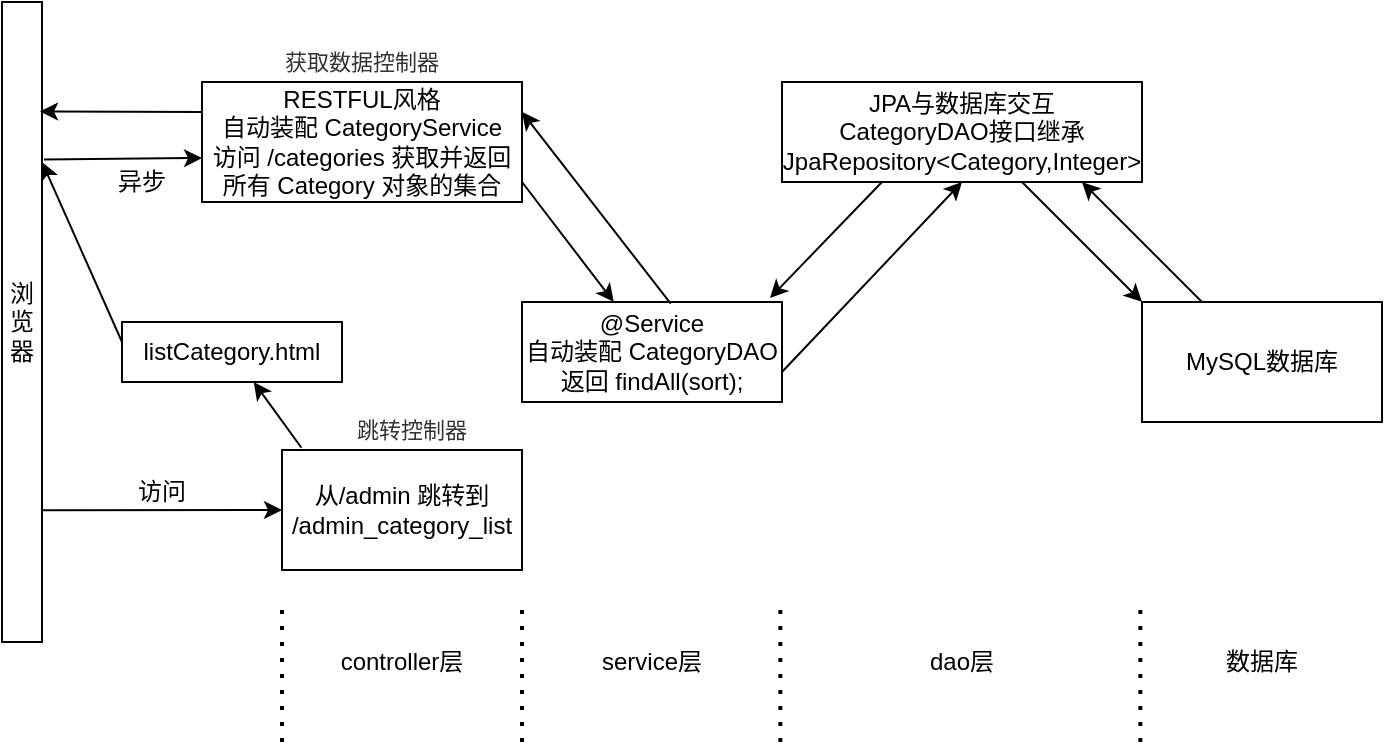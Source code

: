 <mxfile version="14.3.1" type="github">
  <diagram id="C5RBs43oDa-KdzZeNtuy" name="Page-1">
    <mxGraphModel dx="865" dy="457" grid="1" gridSize="12" guides="1" tooltips="1" connect="1" arrows="1" fold="1" page="1" pageScale="1" pageWidth="827" pageHeight="1169" math="0" shadow="0">
      <root>
        <mxCell id="WIyWlLk6GJQsqaUBKTNV-0" />
        <mxCell id="WIyWlLk6GJQsqaUBKTNV-1" parent="WIyWlLk6GJQsqaUBKTNV-0" />
        <mxCell id="U5zzJ85QlF7w1FTr-bim-1" value="浏览器" style="rounded=0;whiteSpace=wrap;html=1;" vertex="1" parent="WIyWlLk6GJQsqaUBKTNV-1">
          <mxGeometry x="40" y="90" width="20" height="320" as="geometry" />
        </mxCell>
        <mxCell id="U5zzJ85QlF7w1FTr-bim-2" value="listCategory.html" style="rounded=0;whiteSpace=wrap;html=1;" vertex="1" parent="WIyWlLk6GJQsqaUBKTNV-1">
          <mxGeometry x="100" y="250" width="110" height="30" as="geometry" />
        </mxCell>
        <mxCell id="U5zzJ85QlF7w1FTr-bim-3" value="从/admin 跳转到&lt;br&gt;/admin_category_list" style="rounded=0;whiteSpace=wrap;html=1;" vertex="1" parent="WIyWlLk6GJQsqaUBKTNV-1">
          <mxGeometry x="180" y="314" width="120" height="60" as="geometry" />
        </mxCell>
        <mxCell id="U5zzJ85QlF7w1FTr-bim-4" value="RESTFUL风格&lt;br&gt;自动装配 CategoryService&lt;br&gt;访问 /categories 获取并返回所有 Category 对象的集合" style="rounded=0;whiteSpace=wrap;html=1;" vertex="1" parent="WIyWlLk6GJQsqaUBKTNV-1">
          <mxGeometry x="140" y="130" width="160" height="60" as="geometry" />
        </mxCell>
        <mxCell id="U5zzJ85QlF7w1FTr-bim-5" value="@Service&lt;br&gt;自动装配 CategoryDAO&lt;br&gt;返回 findAll(sort);" style="rounded=0;whiteSpace=wrap;html=1;" vertex="1" parent="WIyWlLk6GJQsqaUBKTNV-1">
          <mxGeometry x="300" y="240" width="130" height="50" as="geometry" />
        </mxCell>
        <mxCell id="U5zzJ85QlF7w1FTr-bim-6" value="JPA与数据库交互&lt;br&gt;CategoryDAO接口继承&lt;br&gt;JpaRepository&amp;lt;Category,Integer&amp;gt;" style="rounded=0;whiteSpace=wrap;html=1;" vertex="1" parent="WIyWlLk6GJQsqaUBKTNV-1">
          <mxGeometry x="430" y="130" width="180" height="50" as="geometry" />
        </mxCell>
        <mxCell id="U5zzJ85QlF7w1FTr-bim-7" value="MySQL数据库" style="rounded=0;whiteSpace=wrap;html=1;" vertex="1" parent="WIyWlLk6GJQsqaUBKTNV-1">
          <mxGeometry x="610" y="240" width="120" height="60" as="geometry" />
        </mxCell>
        <mxCell id="U5zzJ85QlF7w1FTr-bim-8" value="" style="endArrow=classic;html=1;entryX=0;entryY=0.5;entryDx=0;entryDy=0;exitX=0.983;exitY=0.794;exitDx=0;exitDy=0;exitPerimeter=0;" edge="1" parent="WIyWlLk6GJQsqaUBKTNV-1" source="U5zzJ85QlF7w1FTr-bim-1" target="U5zzJ85QlF7w1FTr-bim-3">
          <mxGeometry width="50" height="50" relative="1" as="geometry">
            <mxPoint x="60" y="370" as="sourcePoint" />
            <mxPoint x="110" y="320" as="targetPoint" />
          </mxGeometry>
        </mxCell>
        <mxCell id="U5zzJ85QlF7w1FTr-bim-9" value="访问" style="text;html=1;strokeColor=none;fillColor=none;align=center;verticalAlign=middle;whiteSpace=wrap;rounded=0;" vertex="1" parent="WIyWlLk6GJQsqaUBKTNV-1">
          <mxGeometry x="100" y="325" width="40" height="20" as="geometry" />
        </mxCell>
        <mxCell id="U5zzJ85QlF7w1FTr-bim-10" value="" style="endArrow=classic;html=1;exitX=0.081;exitY=-0.019;exitDx=0;exitDy=0;exitPerimeter=0;" edge="1" parent="WIyWlLk6GJQsqaUBKTNV-1" source="U5zzJ85QlF7w1FTr-bim-3" target="U5zzJ85QlF7w1FTr-bim-2">
          <mxGeometry width="50" height="50" relative="1" as="geometry">
            <mxPoint x="200" y="340" as="sourcePoint" />
            <mxPoint x="250" y="290" as="targetPoint" />
          </mxGeometry>
        </mxCell>
        <mxCell id="U5zzJ85QlF7w1FTr-bim-11" value="" style="endArrow=classic;html=1;entryX=1;entryY=0.25;entryDx=0;entryDy=0;" edge="1" parent="WIyWlLk6GJQsqaUBKTNV-1" target="U5zzJ85QlF7w1FTr-bim-1">
          <mxGeometry width="50" height="50" relative="1" as="geometry">
            <mxPoint x="100" y="260" as="sourcePoint" />
            <mxPoint x="64" y="170" as="targetPoint" />
          </mxGeometry>
        </mxCell>
        <mxCell id="U5zzJ85QlF7w1FTr-bim-12" value="" style="endArrow=classic;html=1;entryX=0;entryY=0.5;entryDx=0;entryDy=0;exitX=1.05;exitY=0.221;exitDx=0;exitDy=0;exitPerimeter=0;" edge="1" parent="WIyWlLk6GJQsqaUBKTNV-1">
          <mxGeometry width="50" height="50" relative="1" as="geometry">
            <mxPoint x="61.0" y="168.72" as="sourcePoint" />
            <mxPoint x="140" y="168" as="targetPoint" />
          </mxGeometry>
        </mxCell>
        <mxCell id="U5zzJ85QlF7w1FTr-bim-13" value="" style="endArrow=classic;html=1;" edge="1" parent="WIyWlLk6GJQsqaUBKTNV-1" target="U5zzJ85QlF7w1FTr-bim-5">
          <mxGeometry width="50" height="50" relative="1" as="geometry">
            <mxPoint x="300" y="180" as="sourcePoint" />
            <mxPoint x="370.711" y="160" as="targetPoint" />
          </mxGeometry>
        </mxCell>
        <mxCell id="U5zzJ85QlF7w1FTr-bim-14" value="" style="endArrow=classic;html=1;entryX=0.5;entryY=1;entryDx=0;entryDy=0;" edge="1" parent="WIyWlLk6GJQsqaUBKTNV-1" target="U5zzJ85QlF7w1FTr-bim-6">
          <mxGeometry width="50" height="50" relative="1" as="geometry">
            <mxPoint x="430" y="275" as="sourcePoint" />
            <mxPoint x="480" y="225" as="targetPoint" />
          </mxGeometry>
        </mxCell>
        <mxCell id="U5zzJ85QlF7w1FTr-bim-15" value="" style="endArrow=classic;html=1;" edge="1" parent="WIyWlLk6GJQsqaUBKTNV-1">
          <mxGeometry width="50" height="50" relative="1" as="geometry">
            <mxPoint x="550" y="180" as="sourcePoint" />
            <mxPoint x="610" y="240" as="targetPoint" />
          </mxGeometry>
        </mxCell>
        <mxCell id="U5zzJ85QlF7w1FTr-bim-16" value="" style="endArrow=classic;html=1;" edge="1" parent="WIyWlLk6GJQsqaUBKTNV-1">
          <mxGeometry width="50" height="50" relative="1" as="geometry">
            <mxPoint x="640" y="240" as="sourcePoint" />
            <mxPoint x="580" y="180" as="targetPoint" />
          </mxGeometry>
        </mxCell>
        <mxCell id="U5zzJ85QlF7w1FTr-bim-17" value="" style="endArrow=classic;html=1;" edge="1" parent="WIyWlLk6GJQsqaUBKTNV-1">
          <mxGeometry width="50" height="50" relative="1" as="geometry">
            <mxPoint x="480" y="180" as="sourcePoint" />
            <mxPoint x="424" y="238" as="targetPoint" />
          </mxGeometry>
        </mxCell>
        <mxCell id="U5zzJ85QlF7w1FTr-bim-18" value="" style="endArrow=classic;html=1;entryX=1;entryY=0.25;entryDx=0;entryDy=0;exitX=0.572;exitY=0.017;exitDx=0;exitDy=0;exitPerimeter=0;" edge="1" parent="WIyWlLk6GJQsqaUBKTNV-1" source="U5zzJ85QlF7w1FTr-bim-5" target="U5zzJ85QlF7w1FTr-bim-4">
          <mxGeometry width="50" height="50" relative="1" as="geometry">
            <mxPoint x="360" y="230" as="sourcePoint" />
            <mxPoint x="410" y="180" as="targetPoint" />
          </mxGeometry>
        </mxCell>
        <mxCell id="U5zzJ85QlF7w1FTr-bim-19" value="" style="endArrow=classic;html=1;entryX=0.95;entryY=0.171;entryDx=0;entryDy=0;entryPerimeter=0;exitX=0;exitY=0.25;exitDx=0;exitDy=0;" edge="1" parent="WIyWlLk6GJQsqaUBKTNV-1" source="U5zzJ85QlF7w1FTr-bim-4" target="U5zzJ85QlF7w1FTr-bim-1">
          <mxGeometry width="50" height="50" relative="1" as="geometry">
            <mxPoint x="110" y="130" as="sourcePoint" />
            <mxPoint x="160" y="80" as="targetPoint" />
          </mxGeometry>
        </mxCell>
        <mxCell id="U5zzJ85QlF7w1FTr-bim-20" value="异步" style="text;html=1;strokeColor=none;fillColor=none;align=center;verticalAlign=middle;whiteSpace=wrap;rounded=0;" vertex="1" parent="WIyWlLk6GJQsqaUBKTNV-1">
          <mxGeometry x="90" y="170" width="40" height="20" as="geometry" />
        </mxCell>
        <mxCell id="U5zzJ85QlF7w1FTr-bim-23" value="" style="endArrow=none;dashed=1;html=1;dashPattern=1 3;strokeWidth=2;" edge="1" parent="WIyWlLk6GJQsqaUBKTNV-1">
          <mxGeometry width="50" height="50" relative="1" as="geometry">
            <mxPoint x="300" y="460" as="sourcePoint" />
            <mxPoint x="300" y="390" as="targetPoint" />
          </mxGeometry>
        </mxCell>
        <mxCell id="U5zzJ85QlF7w1FTr-bim-24" value="" style="endArrow=none;dashed=1;html=1;dashPattern=1 3;strokeWidth=2;" edge="1" parent="WIyWlLk6GJQsqaUBKTNV-1">
          <mxGeometry width="50" height="50" relative="1" as="geometry">
            <mxPoint x="180" y="460.0" as="sourcePoint" />
            <mxPoint x="180" y="390" as="targetPoint" />
          </mxGeometry>
        </mxCell>
        <mxCell id="U5zzJ85QlF7w1FTr-bim-25" value="" style="endArrow=none;dashed=1;html=1;dashPattern=1 3;strokeWidth=2;" edge="1" parent="WIyWlLk6GJQsqaUBKTNV-1">
          <mxGeometry width="50" height="50" relative="1" as="geometry">
            <mxPoint x="429.17" y="460.0" as="sourcePoint" />
            <mxPoint x="429.17" y="390" as="targetPoint" />
          </mxGeometry>
        </mxCell>
        <mxCell id="U5zzJ85QlF7w1FTr-bim-26" value="" style="endArrow=none;dashed=1;html=1;dashPattern=1 3;strokeWidth=2;" edge="1" parent="WIyWlLk6GJQsqaUBKTNV-1">
          <mxGeometry width="50" height="50" relative="1" as="geometry">
            <mxPoint x="609.17" y="460.0" as="sourcePoint" />
            <mxPoint x="609.17" y="390" as="targetPoint" />
          </mxGeometry>
        </mxCell>
        <mxCell id="U5zzJ85QlF7w1FTr-bim-27" value="controller层" style="text;html=1;strokeColor=none;fillColor=none;align=center;verticalAlign=middle;whiteSpace=wrap;rounded=0;shadow=0;" vertex="1" parent="WIyWlLk6GJQsqaUBKTNV-1">
          <mxGeometry x="205" y="410" width="70" height="20" as="geometry" />
        </mxCell>
        <mxCell id="U5zzJ85QlF7w1FTr-bim-28" value="service层" style="text;html=1;strokeColor=none;fillColor=none;align=center;verticalAlign=middle;whiteSpace=wrap;rounded=0;" vertex="1" parent="WIyWlLk6GJQsqaUBKTNV-1">
          <mxGeometry x="330" y="410" width="70" height="20" as="geometry" />
        </mxCell>
        <mxCell id="U5zzJ85QlF7w1FTr-bim-29" value="dao层" style="text;html=1;strokeColor=none;fillColor=none;align=center;verticalAlign=middle;whiteSpace=wrap;rounded=0;" vertex="1" parent="WIyWlLk6GJQsqaUBKTNV-1">
          <mxGeometry x="485" y="410" width="70" height="20" as="geometry" />
        </mxCell>
        <mxCell id="U5zzJ85QlF7w1FTr-bim-30" value="数据库" style="text;html=1;strokeColor=none;fillColor=none;align=center;verticalAlign=middle;whiteSpace=wrap;rounded=0;" vertex="1" parent="WIyWlLk6GJQsqaUBKTNV-1">
          <mxGeometry x="635" y="410" width="70" height="20" as="geometry" />
        </mxCell>
        <mxCell id="U5zzJ85QlF7w1FTr-bim-31" value="&lt;font style=&quot;font-size: 11px&quot;&gt;跳转控制器&lt;/font&gt;" style="text;html=1;strokeColor=none;fillColor=none;align=center;verticalAlign=middle;whiteSpace=wrap;rounded=0;shadow=0;fontColor=#333333;fontSize=10;" vertex="1" parent="WIyWlLk6GJQsqaUBKTNV-1">
          <mxGeometry x="210" y="294" width="70" height="20" as="geometry" />
        </mxCell>
        <mxCell id="U5zzJ85QlF7w1FTr-bim-32" value="&lt;font style=&quot;font-size: 11px&quot;&gt;获取数据控制器&lt;/font&gt;" style="text;html=1;strokeColor=none;fillColor=none;align=center;verticalAlign=middle;whiteSpace=wrap;rounded=0;shadow=0;fontColor=#333333;fontSize=10;" vertex="1" parent="WIyWlLk6GJQsqaUBKTNV-1">
          <mxGeometry x="136" y="110" width="168" height="20" as="geometry" />
        </mxCell>
      </root>
    </mxGraphModel>
  </diagram>
</mxfile>
